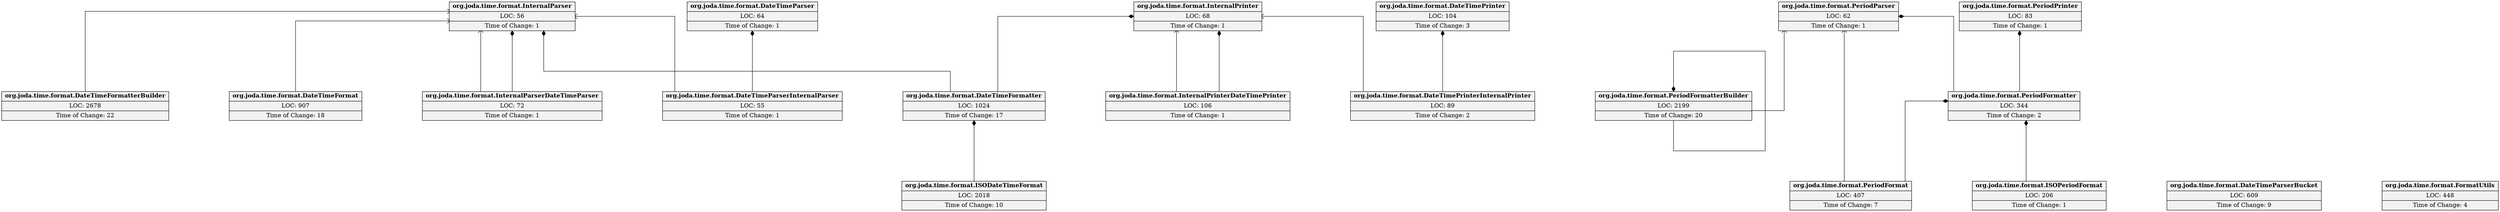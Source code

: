 digraph classDiagram{
graph [splines=ortho, rankdir=BT, overlap = false, nodesep=2.0, ranksep=2.0]

node [shape=record style=filled fillcolor=gray95]
"org.joda.time.format.DateTimeFormatterBuilder"[label = <{<b>org.joda.time.format.DateTimeFormatterBuilder</b>|LOC: 2678<br/>|Time of Change: 22<br/>}>]
"org.joda.time.format.PeriodFormatterBuilder"[label = <{<b>org.joda.time.format.PeriodFormatterBuilder</b>|LOC: 2199<br/>|Time of Change: 20<br/>}>]
"org.joda.time.format.ISODateTimeFormat"[label = <{<b>org.joda.time.format.ISODateTimeFormat</b>|LOC: 2018<br/>|Time of Change: 10<br/>}>]
"org.joda.time.format.DateTimeFormatter"[label = <{<b>org.joda.time.format.DateTimeFormatter</b>|LOC: 1024<br/>|Time of Change: 17<br/>}>]
"org.joda.time.format.DateTimeFormat"[label = <{<b>org.joda.time.format.DateTimeFormat</b>|LOC: 907<br/>|Time of Change: 18<br/>}>]
"org.joda.time.format.DateTimeParserBucket"[label = <{<b>org.joda.time.format.DateTimeParserBucket</b>|LOC: 609<br/>|Time of Change: 9<br/>}>]
"org.joda.time.format.FormatUtils"[label = <{<b>org.joda.time.format.FormatUtils</b>|LOC: 448<br/>|Time of Change: 4<br/>}>]
"org.joda.time.format.PeriodFormat"[label = <{<b>org.joda.time.format.PeriodFormat</b>|LOC: 407<br/>|Time of Change: 7<br/>}>]
"org.joda.time.format.PeriodFormatter"[label = <{<b>org.joda.time.format.PeriodFormatter</b>|LOC: 344<br/>|Time of Change: 2<br/>}>]
"org.joda.time.format.ISOPeriodFormat"[label = <{<b>org.joda.time.format.ISOPeriodFormat</b>|LOC: 206<br/>|Time of Change: 1<br/>}>]
"org.joda.time.format.InternalPrinterDateTimePrinter"[label = <{<b>org.joda.time.format.InternalPrinterDateTimePrinter</b>|LOC: 106<br/>|Time of Change: 1<br/>}>]
"org.joda.time.format.DateTimePrinter"[label = <{<b>org.joda.time.format.DateTimePrinter</b>|LOC: 104<br/>|Time of Change: 3<br/>}>]
"org.joda.time.format.DateTimePrinterInternalPrinter"[label = <{<b>org.joda.time.format.DateTimePrinterInternalPrinter</b>|LOC: 89<br/>|Time of Change: 2<br/>}>]
"org.joda.time.format.PeriodPrinter"[label = <{<b>org.joda.time.format.PeriodPrinter</b>|LOC: 83<br/>|Time of Change: 1<br/>}>]
"org.joda.time.format.InternalParserDateTimeParser"[label = <{<b>org.joda.time.format.InternalParserDateTimeParser</b>|LOC: 72<br/>|Time of Change: 1<br/>}>]
"org.joda.time.format.InternalPrinter"[label = <{<b>org.joda.time.format.InternalPrinter</b>|LOC: 68<br/>|Time of Change: 1<br/>}>]
"org.joda.time.format.DateTimeParser"[label = <{<b>org.joda.time.format.DateTimeParser</b>|LOC: 64<br/>|Time of Change: 1<br/>}>]
"org.joda.time.format.PeriodParser"[label = <{<b>org.joda.time.format.PeriodParser</b>|LOC: 62<br/>|Time of Change: 1<br/>}>]
"org.joda.time.format.InternalParser"[label = <{<b>org.joda.time.format.InternalParser</b>|LOC: 56<br/>|Time of Change: 1<br/>}>]
"org.joda.time.format.DateTimeParserInternalParser"[label = <{<b>org.joda.time.format.DateTimeParserInternalParser</b>|LOC: 55<br/>|Time of Change: 1<br/>}>]
"org.joda.time.format.DateTimeFormat" -> "org.joda.time.format.InternalParser"[arrowhead = curve];
"org.joda.time.format.InternalPrinterDateTimePrinter" -> "org.joda.time.format.InternalPrinter"[arrowhead = curve];
"org.joda.time.format.PeriodFormatterBuilder" -> "org.joda.time.format.PeriodParser"[arrowhead = curve];
"org.joda.time.format.DateTimeFormatterBuilder" -> "org.joda.time.format.InternalParser"[arrowhead = curve];
"org.joda.time.format.DateTimePrinterInternalPrinter" -> "org.joda.time.format.InternalPrinter"[arrowhead = curve];
"org.joda.time.format.PeriodFormat" -> "org.joda.time.format.PeriodParser"[arrowhead = curve];
"org.joda.time.format.DateTimeParserInternalParser" -> "org.joda.time.format.InternalParser"[arrowhead = curve];
"org.joda.time.format.InternalParserDateTimeParser" -> "org.joda.time.format.InternalParser"[arrowhead = curve];
"org.joda.time.format.PeriodFormatterBuilder" -> "org.joda.time.format.PeriodFormatterBuilder"[arrowhead = diamond];
"org.joda.time.format.PeriodFormatter" -> "org.joda.time.format.PeriodParser"[arrowhead = diamond];
"org.joda.time.format.PeriodFormatter" -> "org.joda.time.format.PeriodPrinter"[arrowhead = diamond];
"org.joda.time.format.DateTimePrinterInternalPrinter" -> "org.joda.time.format.DateTimePrinter"[arrowhead = diamond];
"org.joda.time.format.ISODateTimeFormat" -> "org.joda.time.format.DateTimeFormatter"[arrowhead = diamond];
"org.joda.time.format.InternalPrinterDateTimePrinter" -> "org.joda.time.format.InternalPrinter"[arrowhead = diamond];
"org.joda.time.format.ISOPeriodFormat" -> "org.joda.time.format.PeriodFormatter"[arrowhead = diamond];
"org.joda.time.format.DateTimeFormatter" -> "org.joda.time.format.InternalParser"[arrowhead = diamond];
"org.joda.time.format.DateTimeFormatter" -> "org.joda.time.format.InternalPrinter"[arrowhead = diamond];
"org.joda.time.format.PeriodFormat" -> "org.joda.time.format.PeriodFormatter"[arrowhead = diamond];
"org.joda.time.format.DateTimeParserInternalParser" -> "org.joda.time.format.DateTimeParser"[arrowhead = diamond];
"org.joda.time.format.InternalParserDateTimeParser" -> "org.joda.time.format.InternalParser"[arrowhead = diamond];
}